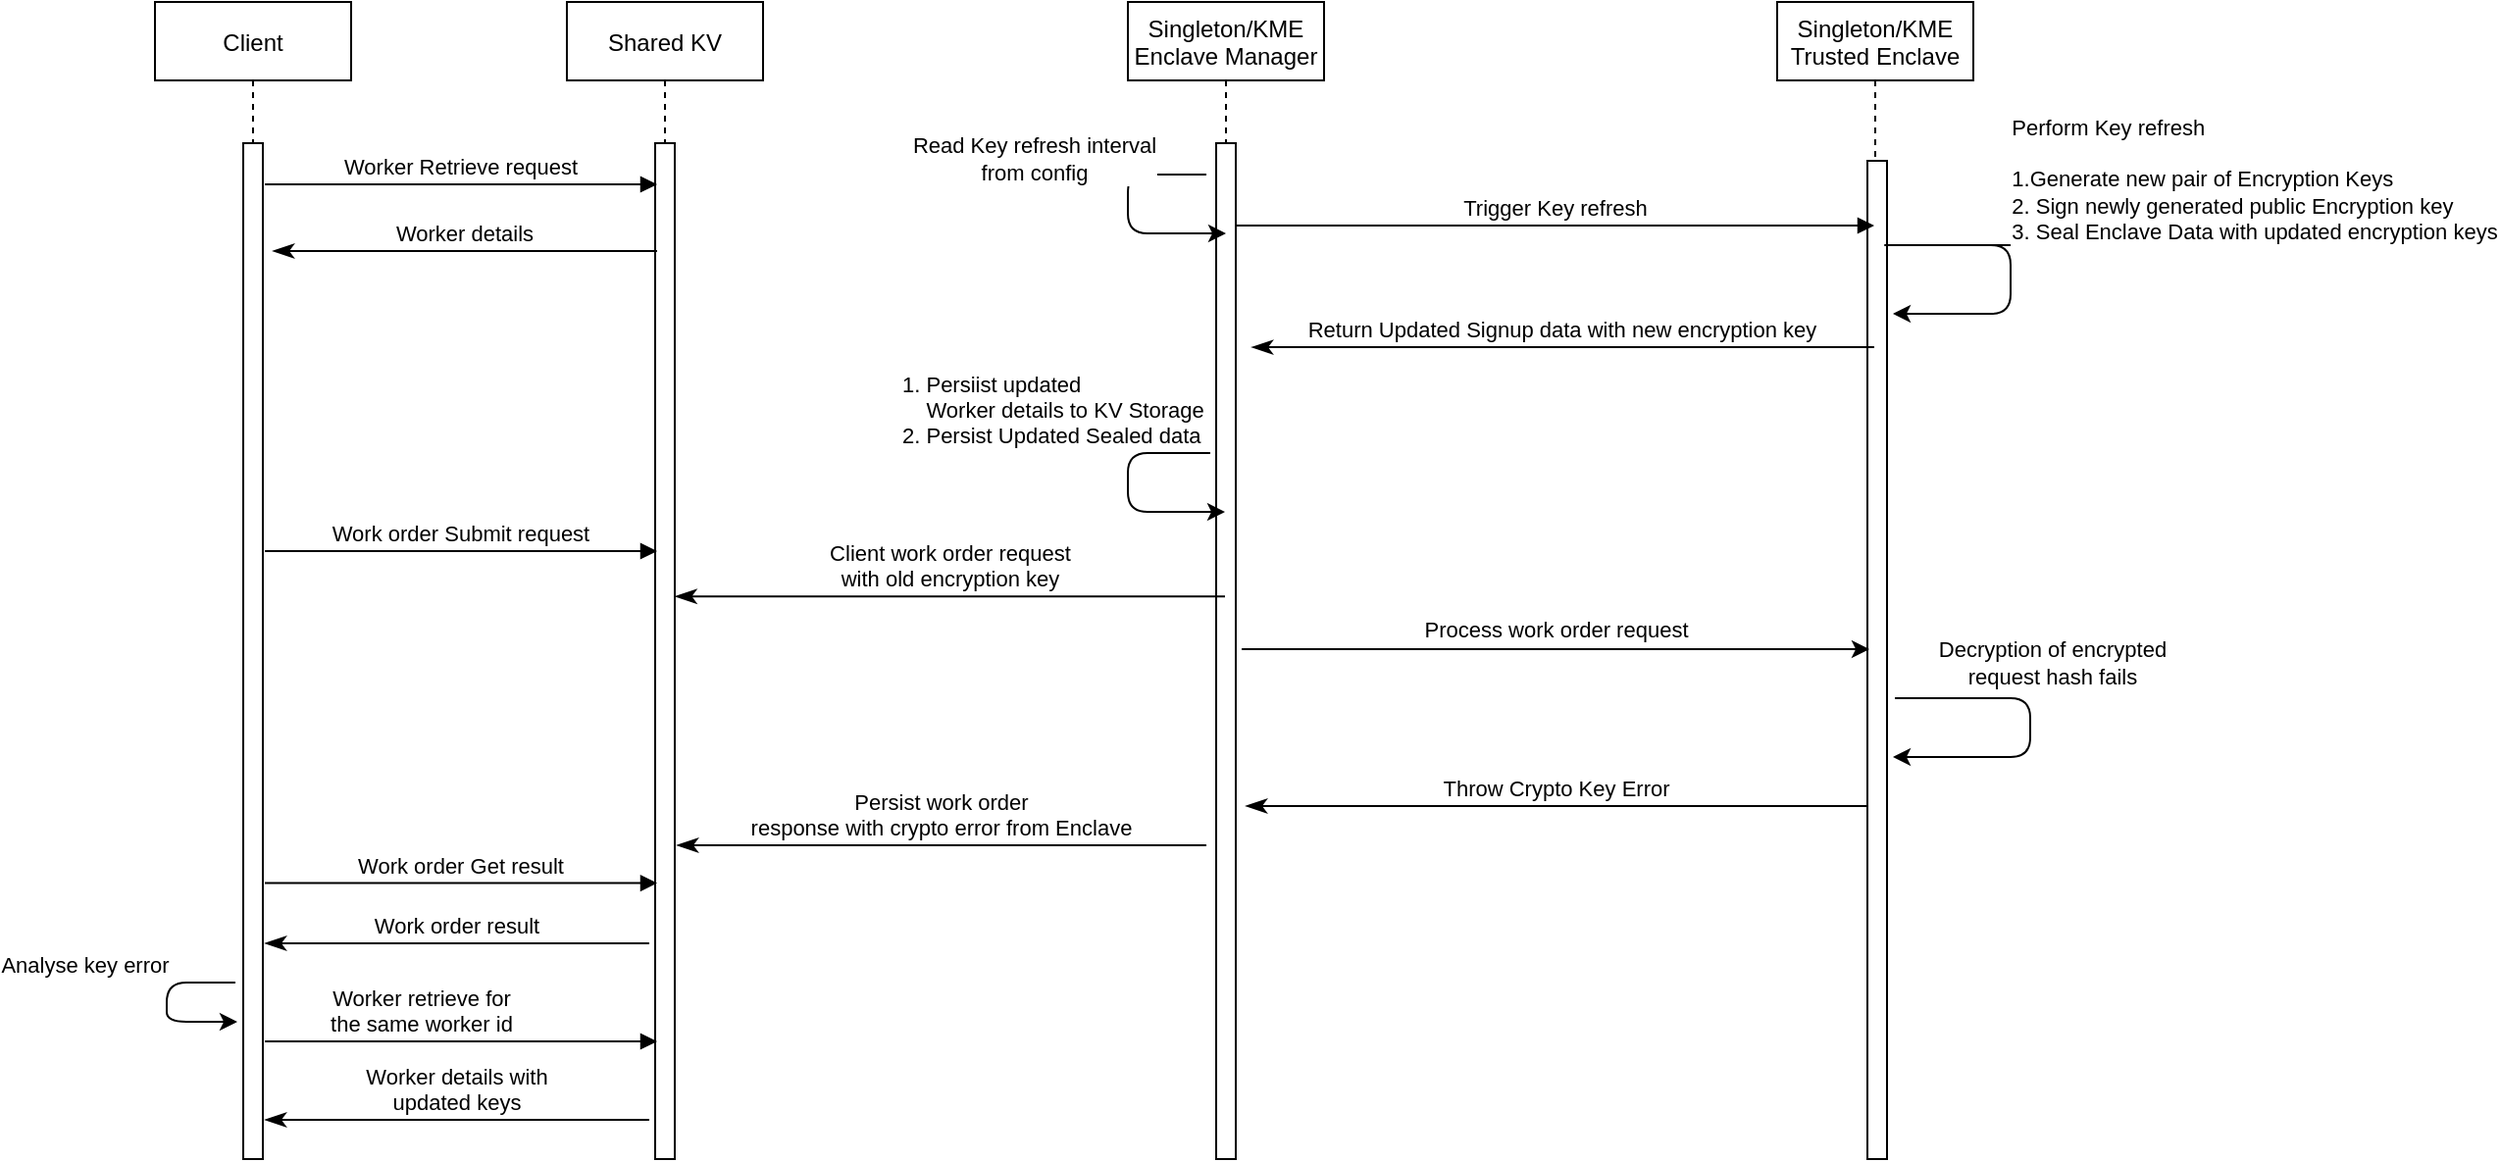 <mxfile version="13.6.0" type="github">
  <diagram id="kgpKYQtTHZ0yAKxKKP6v" name="Page-1">
    <mxGraphModel dx="2310" dy="624" grid="1" gridSize="10" guides="1" tooltips="1" connect="1" arrows="1" fold="1" page="1" pageScale="1" pageWidth="850" pageHeight="1100" math="0" shadow="0">
      <root>
        <mxCell id="0" />
        <mxCell id="1" parent="0" />
        <mxCell id="3nuBFxr9cyL0pnOWT2aG-1" value="Singleton/KME&#xa;Enclave Manager" style="shape=umlLifeline;perimeter=lifelinePerimeter;container=1;collapsible=0;recursiveResize=0;rounded=0;shadow=0;strokeWidth=1;" parent="1" vertex="1">
          <mxGeometry x="120" y="80" width="100" height="590" as="geometry" />
        </mxCell>
        <mxCell id="3nuBFxr9cyL0pnOWT2aG-2" value="" style="points=[];perimeter=orthogonalPerimeter;rounded=0;shadow=0;strokeWidth=1;" parent="3nuBFxr9cyL0pnOWT2aG-1" vertex="1">
          <mxGeometry x="45" y="72" width="10" height="518" as="geometry" />
        </mxCell>
        <mxCell id="3nuBFxr9cyL0pnOWT2aG-5" value="Singleton/KME&#xa;Trusted Enclave" style="shape=umlLifeline;perimeter=lifelinePerimeter;container=1;collapsible=0;recursiveResize=0;rounded=0;shadow=0;strokeWidth=1;" parent="1" vertex="1">
          <mxGeometry x="451" y="80" width="100" height="590" as="geometry" />
        </mxCell>
        <mxCell id="3nuBFxr9cyL0pnOWT2aG-6" value="" style="points=[];perimeter=orthogonalPerimeter;rounded=0;shadow=0;strokeWidth=1;" parent="3nuBFxr9cyL0pnOWT2aG-5" vertex="1">
          <mxGeometry x="46" y="81" width="10" height="509" as="geometry" />
        </mxCell>
        <mxCell id="3nuBFxr9cyL0pnOWT2aG-7" value="Return Updated Signup data with new encryption key" style="verticalAlign=bottom;endArrow=classicThin;endSize=8;shadow=0;strokeWidth=1;endFill=1;" parent="1" edge="1" source="3nuBFxr9cyL0pnOWT2aG-5">
          <mxGeometry relative="1" as="geometry">
            <mxPoint x="183" y="256.05" as="targetPoint" />
            <mxPoint x="480" y="256" as="sourcePoint" />
          </mxGeometry>
        </mxCell>
        <mxCell id="3nuBFxr9cyL0pnOWT2aG-8" value="Trigger Key refresh" style="verticalAlign=bottom;endArrow=block;shadow=0;strokeWidth=1;" parent="1" edge="1">
          <mxGeometry relative="1" as="geometry">
            <mxPoint x="175" y="194.0" as="sourcePoint" />
            <mxPoint x="500.5" y="194.0" as="targetPoint" />
          </mxGeometry>
        </mxCell>
        <mxCell id="-NnzcmwlUf4twEH-fe_p-3" value="" style="endArrow=classic;html=1;" parent="1" edge="1">
          <mxGeometry relative="1" as="geometry">
            <mxPoint x="-335" y="580" as="sourcePoint" />
            <mxPoint x="-334" y="600" as="targetPoint" />
            <Array as="points">
              <mxPoint x="-370" y="580" />
              <mxPoint x="-370" y="600" />
            </Array>
          </mxGeometry>
        </mxCell>
        <mxCell id="-NnzcmwlUf4twEH-fe_p-4" value="Analyse key error" style="edgeLabel;resizable=0;html=1;align=center;verticalAlign=middle;" parent="-NnzcmwlUf4twEH-fe_p-3" connectable="0" vertex="1">
          <mxGeometry relative="1" as="geometry">
            <mxPoint x="-42" y="-20" as="offset" />
          </mxGeometry>
        </mxCell>
        <mxCell id="-NnzcmwlUf4twEH-fe_p-19" value="" style="endArrow=classic;html=1;" parent="1" edge="1">
          <mxGeometry relative="1" as="geometry">
            <mxPoint x="570" y="204" as="sourcePoint" />
            <mxPoint x="510" y="239" as="targetPoint" />
            <Array as="points">
              <mxPoint x="501" y="204" />
              <mxPoint x="570" y="204" />
              <mxPoint x="570" y="239" />
            </Array>
          </mxGeometry>
        </mxCell>
        <mxCell id="-NnzcmwlUf4twEH-fe_p-20" value="&lt;div style=&quot;text-align: left&quot;&gt;Perform Key refresh&lt;/div&gt;&lt;div style=&quot;text-align: left&quot;&gt;&lt;br&gt;&lt;/div&gt;&lt;div style=&quot;text-align: left&quot;&gt;1.Generate new pair of Encryption Keys&lt;/div&gt;&lt;div style=&quot;text-align: left&quot;&gt;2. Sign newly generated public Encryption key&lt;/div&gt;&lt;div style=&quot;text-align: left&quot;&gt;3. Seal Enclave Data with updated encryption keys&lt;/div&gt;&lt;div style=&quot;text-align: left&quot;&gt;&lt;br&gt;&lt;/div&gt;" style="edgeLabel;resizable=0;html=1;align=center;verticalAlign=middle;" parent="-NnzcmwlUf4twEH-fe_p-19" connectable="0" vertex="1">
          <mxGeometry relative="1" as="geometry">
            <mxPoint x="145.45" y="-26.93" as="offset" />
          </mxGeometry>
        </mxCell>
        <mxCell id="FY-pfb4IiVx_ic1DrDXL-6" value="" style="endArrow=classic;html=1;" edge="1" parent="1">
          <mxGeometry relative="1" as="geometry">
            <mxPoint x="178" y="410" as="sourcePoint" />
            <mxPoint x="498" y="410" as="targetPoint" />
            <Array as="points">
              <mxPoint x="328" y="410" />
            </Array>
          </mxGeometry>
        </mxCell>
        <mxCell id="FY-pfb4IiVx_ic1DrDXL-7" value="Process work order request" style="edgeLabel;resizable=0;html=1;align=center;verticalAlign=middle;" connectable="0" vertex="1" parent="FY-pfb4IiVx_ic1DrDXL-6">
          <mxGeometry relative="1" as="geometry">
            <mxPoint y="-10" as="offset" />
          </mxGeometry>
        </mxCell>
        <mxCell id="FY-pfb4IiVx_ic1DrDXL-10" value="" style="endArrow=classic;html=1;" edge="1" parent="1">
          <mxGeometry relative="1" as="geometry">
            <mxPoint x="511" y="435" as="sourcePoint" />
            <mxPoint x="510" y="465" as="targetPoint" />
            <Array as="points">
              <mxPoint x="530" y="435" />
              <mxPoint x="580" y="435" />
              <mxPoint x="580" y="465" />
            </Array>
          </mxGeometry>
        </mxCell>
        <mxCell id="FY-pfb4IiVx_ic1DrDXL-11" value="Decryption of encrypted&lt;br&gt;request hash fails" style="edgeLabel;resizable=0;html=1;align=center;verticalAlign=middle;" connectable="0" vertex="1" parent="FY-pfb4IiVx_ic1DrDXL-10">
          <mxGeometry relative="1" as="geometry">
            <mxPoint x="11" y="-34" as="offset" />
          </mxGeometry>
        </mxCell>
        <mxCell id="FY-pfb4IiVx_ic1DrDXL-17" value="Throw Crypto Key Error" style="verticalAlign=bottom;endArrow=classicThin;endSize=8;shadow=0;strokeWidth=1;endFill=1;" edge="1" parent="1">
          <mxGeometry relative="1" as="geometry">
            <mxPoint x="180" y="490" as="targetPoint" />
            <mxPoint x="497.5" y="490.0" as="sourcePoint" />
          </mxGeometry>
        </mxCell>
        <mxCell id="FY-pfb4IiVx_ic1DrDXL-18" value="Shared KV" style="shape=umlLifeline;perimeter=lifelinePerimeter;container=1;collapsible=0;recursiveResize=0;rounded=0;shadow=0;strokeWidth=1;" vertex="1" parent="1">
          <mxGeometry x="-166" y="80" width="100" height="590" as="geometry" />
        </mxCell>
        <mxCell id="FY-pfb4IiVx_ic1DrDXL-19" value="" style="points=[];perimeter=orthogonalPerimeter;rounded=0;shadow=0;strokeWidth=1;" vertex="1" parent="FY-pfb4IiVx_ic1DrDXL-18">
          <mxGeometry x="45" y="72" width="10" height="518" as="geometry" />
        </mxCell>
        <mxCell id="FY-pfb4IiVx_ic1DrDXL-21" value="Client" style="shape=umlLifeline;perimeter=lifelinePerimeter;container=1;collapsible=0;recursiveResize=0;rounded=0;shadow=0;strokeWidth=1;" vertex="1" parent="1">
          <mxGeometry x="-376" y="80" width="100" height="590" as="geometry" />
        </mxCell>
        <mxCell id="FY-pfb4IiVx_ic1DrDXL-22" value="" style="points=[];perimeter=orthogonalPerimeter;rounded=0;shadow=0;strokeWidth=1;" vertex="1" parent="FY-pfb4IiVx_ic1DrDXL-21">
          <mxGeometry x="45" y="72" width="10" height="518" as="geometry" />
        </mxCell>
        <mxCell id="FY-pfb4IiVx_ic1DrDXL-24" value="Worker details" style="verticalAlign=bottom;endArrow=classicThin;endSize=8;shadow=0;strokeWidth=1;endFill=1;" edge="1" parent="1">
          <mxGeometry relative="1" as="geometry">
            <mxPoint x="-316" y="207.0" as="targetPoint" />
            <mxPoint x="-120" y="207" as="sourcePoint" />
          </mxGeometry>
        </mxCell>
        <mxCell id="FY-pfb4IiVx_ic1DrDXL-25" value="Worker Retrieve request" style="verticalAlign=bottom;endArrow=block;shadow=0;strokeWidth=1;" edge="1" parent="1">
          <mxGeometry relative="1" as="geometry">
            <mxPoint x="-320" y="173" as="sourcePoint" />
            <mxPoint x="-120" y="173" as="targetPoint" />
          </mxGeometry>
        </mxCell>
        <mxCell id="FY-pfb4IiVx_ic1DrDXL-26" value="Work order Submit request" style="verticalAlign=bottom;endArrow=block;shadow=0;strokeWidth=1;" edge="1" parent="1">
          <mxGeometry relative="1" as="geometry">
            <mxPoint x="-320" y="360" as="sourcePoint" />
            <mxPoint x="-120" y="360" as="targetPoint" />
          </mxGeometry>
        </mxCell>
        <mxCell id="FY-pfb4IiVx_ic1DrDXL-28" value="Client work order request&#xa;with old encryption key" style="verticalAlign=bottom;endArrow=classicThin;endSize=8;shadow=0;strokeWidth=1;endFill=1;entryX=0.552;entryY=0.69;entryDx=0;entryDy=0;entryPerimeter=0;" edge="1" parent="1" source="3nuBFxr9cyL0pnOWT2aG-1">
          <mxGeometry relative="1" as="geometry">
            <mxPoint x="-110.8" y="383.1" as="targetPoint" />
            <mxPoint x="170.0" y="404.686" as="sourcePoint" />
          </mxGeometry>
        </mxCell>
        <mxCell id="FY-pfb4IiVx_ic1DrDXL-29" value="Persist work order&#xa;response with crypto error from Enclave" style="verticalAlign=bottom;endArrow=classicThin;endSize=8;shadow=0;strokeWidth=1;endFill=1;entryX=0.552;entryY=0.69;entryDx=0;entryDy=0;entryPerimeter=0;" edge="1" parent="1">
          <mxGeometry relative="1" as="geometry">
            <mxPoint x="-110.0" y="510" as="targetPoint" />
            <mxPoint x="160" y="510" as="sourcePoint" />
          </mxGeometry>
        </mxCell>
        <mxCell id="FY-pfb4IiVx_ic1DrDXL-30" value="Work order Get result" style="verticalAlign=bottom;endArrow=block;shadow=0;strokeWidth=1;" edge="1" parent="1">
          <mxGeometry relative="1" as="geometry">
            <mxPoint x="-320" y="529.31" as="sourcePoint" />
            <mxPoint x="-120" y="529.31" as="targetPoint" />
          </mxGeometry>
        </mxCell>
        <mxCell id="FY-pfb4IiVx_ic1DrDXL-31" value="Work order result" style="verticalAlign=bottom;endArrow=classicThin;endSize=8;shadow=0;strokeWidth=1;endFill=1;" edge="1" parent="1">
          <mxGeometry relative="1" as="geometry">
            <mxPoint x="-320" y="560.0" as="targetPoint" />
            <mxPoint x="-124" y="560" as="sourcePoint" />
          </mxGeometry>
        </mxCell>
        <mxCell id="FY-pfb4IiVx_ic1DrDXL-32" value="" style="endArrow=classic;html=1;" edge="1" parent="1">
          <mxGeometry relative="1" as="geometry">
            <mxPoint x="160" y="168" as="sourcePoint" />
            <mxPoint x="170.0" y="198" as="targetPoint" />
            <Array as="points">
              <mxPoint x="140" y="168" />
              <mxPoint x="120" y="168" />
              <mxPoint x="120" y="198" />
            </Array>
          </mxGeometry>
        </mxCell>
        <mxCell id="FY-pfb4IiVx_ic1DrDXL-33" value="Read Key refresh interval&lt;br&gt;from config" style="edgeLabel;resizable=0;html=1;align=center;verticalAlign=middle;" connectable="0" vertex="1" parent="FY-pfb4IiVx_ic1DrDXL-32">
          <mxGeometry relative="1" as="geometry">
            <mxPoint x="-48" y="-28" as="offset" />
          </mxGeometry>
        </mxCell>
        <mxCell id="FY-pfb4IiVx_ic1DrDXL-34" value="Worker retrieve for&#xa;the same worker id" style="verticalAlign=bottom;endArrow=block;shadow=0;strokeWidth=1;" edge="1" parent="1">
          <mxGeometry x="-0.2" relative="1" as="geometry">
            <mxPoint x="-320" y="610" as="sourcePoint" />
            <mxPoint x="-120" y="610" as="targetPoint" />
            <mxPoint as="offset" />
          </mxGeometry>
        </mxCell>
        <mxCell id="FY-pfb4IiVx_ic1DrDXL-35" value="Worker details with&#xa;updated keys" style="verticalAlign=bottom;endArrow=classicThin;endSize=8;shadow=0;strokeWidth=1;endFill=1;" edge="1" parent="1">
          <mxGeometry relative="1" as="geometry">
            <mxPoint x="-320" y="650.0" as="targetPoint" />
            <mxPoint x="-124" y="650.0" as="sourcePoint" />
          </mxGeometry>
        </mxCell>
        <mxCell id="-NnzcmwlUf4twEH-fe_p-23" value="" style="endArrow=classic;html=1;" parent="1" edge="1" target="3nuBFxr9cyL0pnOWT2aG-1">
          <mxGeometry relative="1" as="geometry">
            <mxPoint x="162" y="310" as="sourcePoint" />
            <mxPoint x="100" y="300" as="targetPoint" />
            <Array as="points">
              <mxPoint x="120" y="310" />
              <mxPoint x="120" y="340" />
            </Array>
          </mxGeometry>
        </mxCell>
        <mxCell id="-NnzcmwlUf4twEH-fe_p-24" value="1. Persiist updated&lt;br&gt;&amp;nbsp; &amp;nbsp; Worker details to KV Storage&lt;br&gt;2. Persist Updated Sealed data&amp;nbsp;" style="edgeLabel;resizable=0;html=1;align=left;verticalAlign=middle;" parent="-NnzcmwlUf4twEH-fe_p-23" connectable="0" vertex="1">
          <mxGeometry relative="1" as="geometry">
            <mxPoint x="-117" y="-41" as="offset" />
          </mxGeometry>
        </mxCell>
      </root>
    </mxGraphModel>
  </diagram>
</mxfile>
